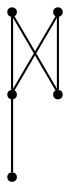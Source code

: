 graph {
  node [shape=point,comment="{\"directed\":false,\"doi\":\"10.1007/978-3-031-22203-0_27\",\"figure\":\"10 (4)\"}"]

  v0 [pos="989.8649853017334,500.5637222398498"]
  v1 [pos="989.8649853017334,368.29838220312104"]
  v2 [pos="989.8649853017334,632.8290583023511"]
  v3 [pos="989.8649853017334,302.1636773803285"]
  v4 [pos="989.1950972183904,428.9698914868705"]

  v0 -- v2 [id="-1",pos="989.8649853017334,500.5637222398498 991.2412453230736,516.0868319025963 990.0618709400305,524.3088725142067 986.7321906241152,529.7763602188404 983.856722375816,534.9937895355454 983.856722375816,534.9937895355454 983.856722375816,534.9937895355454 980.9270767956383,539.4361173342193 984.8902249286601,542.6073918293183 995.7503000220319,544.5035116181671 1000.5718917939754,545.3494815591725 1000.5718917939754,545.3494815591725 1000.5718917939754,545.3494815591725 1011.4319668873472,547.2455695542021 1016.5202484831158,551.9337589566717 1015.8368001696988,559.4057197859534 1015.2908936037622,564.6564690251694 1015.2908936037622,564.6564690251694 1015.2908936037622,564.6564690251694 1014.5157507920248,572.7951780366832 1010.6734842410467,581.1630886907369 1003.7640939508279,589.751839212884 997.2255513126232,597.8821864499507 993.0706841002423,607.646131910815 991.6787972252529,618.5769105359494 989.8649853017334,632.8290583023511 989.8649853017334,632.8290583023511 989.8649853017334,632.8290583023511"]
  v0 -- v1 [id="-4",pos="989.8649853017334,500.5637222398498 998.1590292844285,477.41035032207503 998.1590292844285,477.41035032207503 998.1590292844285,477.41035032207503 1001.8762810062126,467.0338333468785 999.2091920027094,458.70343939946883 990.1535654383509,452.4233334701598 982.2939734224724,446.96837253028684 982.2939734224724,446.96837253028684 982.2939734224724,446.96837253028684 973.2384104465317,440.6882666009778 969.9962277933687,432.18704446306054 972.5590953802649,421.46877572539154 972.7299574586192,420.74368588494616 972.7299574586192,420.74368588494616 972.7299574586192,420.74368588494616 975.2928886339332,410.02544894109633 978.4683670369311,399.49056695251477 982.2523230088802,389.13487492888765 989.8649853017334,368.29838220312104 989.8649853017334,368.29838220312104 989.8649853017334,368.29838220312104"]
  v1 -- v4 [id="-5",pos="989.8649853017334,368.29838220312104 993.3374375124849,385.5968587294328 993.3374375124849,385.5968587294328 993.3374375124849,385.5968587294328 995.5044671992118,396.40259226369335 995.1418860414984,407.12502599167624 992.2455607921943,417.7598995416101 989.1950972183904,428.9698914868705 989.1950972183904,428.9698914868705 989.1950972183904,428.9698914868705"]
  v3 -- v1 [id="-6",pos="989.8649853017334,302.1636773803285 989.8649853017334,368.29838220312104 989.8649853017334,368.29838220312104 989.8649853017334,368.29838220312104"]
  v3 -- v2 [id="-7",pos="989.8649853017334,302.1636773803285 898.9307024120396,302.1636773803285 898.9307024120396,302.1636773803285 898.9307024120396,302.1636773803285 893.4214654911109,302.1636773803285 890.6627455777051,304.9223634837999 890.6627455777051,310.43159647303 890.6627455777051,624.5652127927333 890.6627455777051,624.5652127927333 890.6627455777051,624.5652127927333 890.6627455777051,630.0744457819635 893.4214654911109,632.8290622765785 898.9307024120396,632.8290622765785 989.8649853017334,632.8290583023511 989.8649853017334,632.8290583023511 989.8649853017334,632.8290583023511"]
}